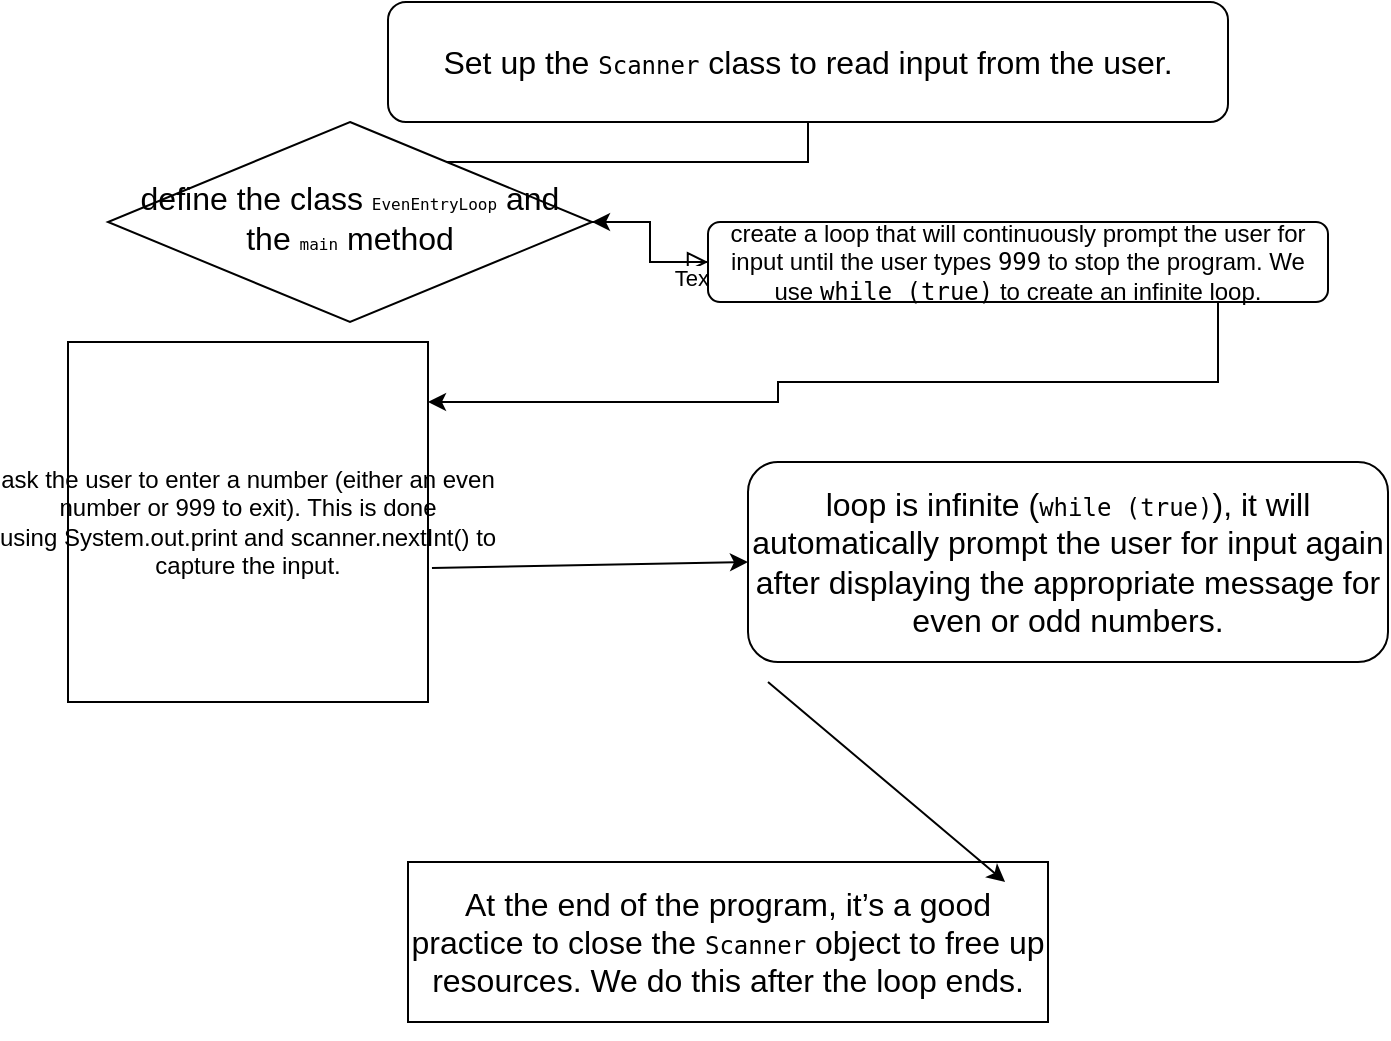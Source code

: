 <mxfile version="26.2.5">
  <diagram id="C5RBs43oDa-KdzZeNtuy" name="Page-1">
    <mxGraphModel dx="1201" dy="549" grid="1" gridSize="10" guides="1" tooltips="1" connect="1" arrows="1" fold="1" page="1" pageScale="1" pageWidth="413" pageHeight="583" math="0" shadow="0">
      <root>
        <mxCell id="WIyWlLk6GJQsqaUBKTNV-0" />
        <mxCell id="WIyWlLk6GJQsqaUBKTNV-1" parent="WIyWlLk6GJQsqaUBKTNV-0" />
        <mxCell id="WIyWlLk6GJQsqaUBKTNV-2" value="" style="rounded=0;html=1;jettySize=auto;orthogonalLoop=1;fontSize=11;endArrow=block;endFill=0;endSize=8;strokeWidth=1;shadow=0;labelBackgroundColor=none;edgeStyle=orthogonalEdgeStyle;" parent="WIyWlLk6GJQsqaUBKTNV-1" source="WIyWlLk6GJQsqaUBKTNV-3" target="WIyWlLk6GJQsqaUBKTNV-6" edge="1">
          <mxGeometry relative="1" as="geometry" />
        </mxCell>
        <mxCell id="WIyWlLk6GJQsqaUBKTNV-3" value="&lt;span style=&quot;text-align: start; font-size: medium;&quot;&gt;Set up the&amp;nbsp;&lt;/span&gt;&lt;code style=&quot;text-align: start;&quot; data-end=&quot;688&quot; data-start=&quot;679&quot;&gt;Scanner&lt;/code&gt;&lt;span style=&quot;text-align: start; font-size: medium;&quot;&gt;&amp;nbsp;class to read input from the user.&lt;/span&gt;" style="rounded=1;whiteSpace=wrap;html=1;fontSize=12;glass=0;strokeWidth=1;shadow=0;" parent="WIyWlLk6GJQsqaUBKTNV-1" vertex="1">
          <mxGeometry x="160" y="80" width="420" height="60" as="geometry" />
        </mxCell>
        <mxCell id="WIyWlLk6GJQsqaUBKTNV-5" value="" style="edgeStyle=orthogonalEdgeStyle;rounded=0;html=1;jettySize=auto;orthogonalLoop=1;fontSize=11;endArrow=block;endFill=0;endSize=8;strokeWidth=1;shadow=0;labelBackgroundColor=none;" parent="WIyWlLk6GJQsqaUBKTNV-1" source="WIyWlLk6GJQsqaUBKTNV-6" target="WIyWlLk6GJQsqaUBKTNV-7" edge="1">
          <mxGeometry y="10" relative="1" as="geometry">
            <mxPoint as="offset" />
          </mxGeometry>
        </mxCell>
        <mxCell id="Jvc2s1I79749-QsW6-P4-1" value="Text" style="edgeLabel;html=1;align=center;verticalAlign=middle;resizable=0;points=[];" vertex="1" connectable="0" parent="WIyWlLk6GJQsqaUBKTNV-5">
          <mxGeometry x="0.821" y="-8" relative="1" as="geometry">
            <mxPoint as="offset" />
          </mxGeometry>
        </mxCell>
        <mxCell id="WIyWlLk6GJQsqaUBKTNV-6" value="&lt;meta charset=&quot;utf-8&quot;&gt;&lt;span style=&quot;font-style: normal; font-variant-caps: normal; font-weight: 400; letter-spacing: normal; orphans: auto; text-align: start; text-indent: 0px; text-transform: none; white-space: normal; widows: auto; word-spacing: 0px; -webkit-text-stroke-width: 0px; text-decoration: none; caret-color: rgb(0, 0, 0); color: rgb(0, 0, 0); font-size: medium; float: none; display: inline !important;&quot;&gt;define the class&lt;span class=&quot;Apple-converted-space&quot;&gt;&amp;nbsp;&lt;/span&gt;&lt;/span&gt;&lt;code style=&quot;font-style: normal; font-variant-caps: normal; font-weight: 400; letter-spacing: normal; orphans: auto; text-align: start; text-indent: 0px; text-transform: none; white-space: normal; widows: auto; word-spacing: 0px; -webkit-text-stroke-width: 0px; text-decoration: none; caret-color: rgb(0, 0, 0); color: rgb(0, 0, 0);&quot; data-end=&quot;850&quot; data-start=&quot;835&quot;&gt;EvenEntryLoop&lt;/code&gt;&lt;span style=&quot;font-style: normal; font-variant-caps: normal; font-weight: 400; letter-spacing: normal; orphans: auto; text-align: start; text-indent: 0px; text-transform: none; white-space: normal; widows: auto; word-spacing: 0px; -webkit-text-stroke-width: 0px; text-decoration: none; caret-color: rgb(0, 0, 0); color: rgb(0, 0, 0); font-size: medium; float: none; display: inline !important;&quot;&gt;&lt;span class=&quot;Apple-converted-space&quot;&gt;&amp;nbsp;&lt;/span&gt;and the&lt;span class=&quot;Apple-converted-space&quot;&gt;&amp;nbsp;&lt;/span&gt;&lt;/span&gt;&lt;code style=&quot;font-style: normal; font-variant-caps: normal; font-weight: 400; letter-spacing: normal; orphans: auto; text-align: start; text-indent: 0px; text-transform: none; white-space: normal; widows: auto; word-spacing: 0px; -webkit-text-stroke-width: 0px; text-decoration: none; caret-color: rgb(0, 0, 0); color: rgb(0, 0, 0);&quot; data-end=&quot;865&quot; data-start=&quot;859&quot;&gt;main&lt;/code&gt;&lt;span style=&quot;font-style: normal; font-variant-caps: normal; font-weight: 400; letter-spacing: normal; orphans: auto; text-align: start; text-indent: 0px; text-transform: none; white-space: normal; widows: auto; word-spacing: 0px; -webkit-text-stroke-width: 0px; text-decoration: none; caret-color: rgb(0, 0, 0); color: rgb(0, 0, 0); font-size: medium; float: none; display: inline !important;&quot;&gt;&lt;span class=&quot;Apple-converted-space&quot;&gt;&amp;nbsp;&lt;/span&gt;method&lt;/span&gt;" style="rhombus;whiteSpace=wrap;html=1;shadow=0;fontFamily=Helvetica;fontSize=8;align=center;strokeWidth=1;spacing=6;spacingTop=-4;" parent="WIyWlLk6GJQsqaUBKTNV-1" vertex="1">
          <mxGeometry x="20" y="140" width="242" height="100" as="geometry" />
        </mxCell>
        <mxCell id="Jvc2s1I79749-QsW6-P4-0" value="" style="edgeStyle=orthogonalEdgeStyle;rounded=0;orthogonalLoop=1;jettySize=auto;html=1;" edge="1" parent="WIyWlLk6GJQsqaUBKTNV-1" source="WIyWlLk6GJQsqaUBKTNV-7" target="WIyWlLk6GJQsqaUBKTNV-6">
          <mxGeometry relative="1" as="geometry" />
        </mxCell>
        <mxCell id="Jvc2s1I79749-QsW6-P4-3" style="edgeStyle=orthogonalEdgeStyle;rounded=0;orthogonalLoop=1;jettySize=auto;html=1;exitX=1;exitY=1;exitDx=0;exitDy=0;entryX=1;entryY=0.5;entryDx=0;entryDy=0;" edge="1" parent="WIyWlLk6GJQsqaUBKTNV-1">
          <mxGeometry relative="1" as="geometry">
            <mxPoint x="180" y="280" as="targetPoint" />
            <mxPoint x="575" y="200" as="sourcePoint" />
            <Array as="points">
              <mxPoint x="575" y="270" />
              <mxPoint x="355" y="270" />
              <mxPoint x="355" y="280" />
            </Array>
          </mxGeometry>
        </mxCell>
        <mxCell id="WIyWlLk6GJQsqaUBKTNV-7" value="&lt;font&gt;&lt;span style=&quot;text-align: start;&quot;&gt;create a loop that will continuously prompt the user for input until the user types&amp;nbsp;&lt;/span&gt;&lt;code style=&quot;text-align: start;&quot; data-end=&quot;1331&quot; data-start=&quot;1326&quot;&gt;999&lt;/code&gt;&lt;span style=&quot;text-align: start;&quot;&gt;&amp;nbsp;to stop the program. We use&amp;nbsp;&lt;/span&gt;&lt;code style=&quot;text-align: start;&quot; data-end=&quot;1374&quot; data-start=&quot;1360&quot;&gt;while (true)&lt;/code&gt;&lt;span style=&quot;text-align: start;&quot;&gt;&amp;nbsp;to create an infinite loop.&lt;/span&gt;&lt;/font&gt;" style="rounded=1;whiteSpace=wrap;html=1;fontSize=12;glass=0;strokeWidth=1;shadow=0;" parent="WIyWlLk6GJQsqaUBKTNV-1" vertex="1">
          <mxGeometry x="320" y="190" width="310" height="40" as="geometry" />
        </mxCell>
        <mxCell id="WIyWlLk6GJQsqaUBKTNV-11" value="&lt;span style=&quot;text-align: start; font-size: medium;&quot;&gt;At the end of the program, it’s a good practice to close the&amp;nbsp;&lt;/span&gt;&lt;code style=&quot;text-align: start;&quot; data-end=&quot;3516&quot; data-start=&quot;3507&quot;&gt;Scanner&lt;/code&gt;&lt;span style=&quot;text-align: start; font-size: medium;&quot;&gt;&amp;nbsp;object to free up resources. We do this after the loop ends.&lt;/span&gt;" style="rounded=1;whiteSpace=wrap;html=1;fontSize=12;glass=0;strokeWidth=1;shadow=0;arcSize=0;" parent="WIyWlLk6GJQsqaUBKTNV-1" vertex="1">
          <mxGeometry x="170" y="510" width="320" height="80" as="geometry" />
        </mxCell>
        <mxCell id="WIyWlLk6GJQsqaUBKTNV-12" value="&lt;span style=&quot;text-align: start; font-size: medium;&quot;&gt;loop is infinite (&lt;/span&gt;&lt;code style=&quot;text-align: start;&quot; data-end=&quot;3287&quot; data-start=&quot;3273&quot;&gt;while (true)&lt;/code&gt;&lt;span style=&quot;text-align: start; font-size: medium;&quot;&gt;), it will automatically prompt the user for input again after displaying the appropriate message for even or odd numbers.&lt;/span&gt;" style="rounded=1;whiteSpace=wrap;html=1;fontSize=12;glass=0;strokeWidth=1;shadow=0;" parent="WIyWlLk6GJQsqaUBKTNV-1" vertex="1">
          <mxGeometry x="340" y="310" width="320" height="100" as="geometry" />
        </mxCell>
        <UserObject label="ask the user to enter a number (either an even number or 999 to exit). This is done using System.out.print and scanner.nextInt() to capture the input." link="&lt;meta charset=&quot;utf-8&quot;&gt;&lt;span style=&quot;font-style: normal; font-variant-caps: normal; font-weight: 400; letter-spacing: normal; orphans: auto; text-align: start; text-indent: 0px; text-transform: none; white-space: normal; widows: auto; word-spacing: 0px; -webkit-text-stroke-width: 0px; text-decoration: none; caret-color: rgb(0, 0, 0); color: rgb(0, 0, 0); font-size: medium; float: none; display: inline !important;&quot;&gt;ask the user to enter a number (either an even number or&lt;span class=&quot;Apple-converted-space&quot;&gt;&amp;nbsp;&lt;/span&gt;&lt;/span&gt;&lt;code style=&quot;font-style: normal; font-variant-caps: normal; font-weight: 400; letter-spacing: normal; orphans: auto; text-align: start; text-indent: 0px; text-transform: none; white-space: normal; widows: auto; word-spacing: 0px; -webkit-text-stroke-width: 0px; text-decoration: none; caret-color: rgb(0, 0, 0); color: rgb(0, 0, 0);&quot; data-end=&quot;1663&quot; data-start=&quot;1658&quot;&gt;999&lt;/code&gt;&lt;span style=&quot;font-style: normal; font-variant-caps: normal; font-weight: 400; letter-spacing: normal; orphans: auto; text-align: start; text-indent: 0px; text-transform: none; white-space: normal; widows: auto; word-spacing: 0px; -webkit-text-stroke-width: 0px; text-decoration: none; caret-color: rgb(0, 0, 0); color: rgb(0, 0, 0); font-size: medium; float: none; display: inline !important;&quot;&gt;&lt;span class=&quot;Apple-converted-space&quot;&gt;&amp;nbsp;&lt;/span&gt;to exit). This is done using&lt;span class=&quot;Apple-converted-space&quot;&gt;&amp;nbsp;&lt;/span&gt;&lt;/span&gt;&lt;code style=&quot;font-style: normal; font-variant-caps: normal; font-weight: 400; letter-spacing: normal; orphans: auto; text-align: start; text-indent: 0px; text-transform: none; white-space: normal; widows: auto; word-spacing: 0px; -webkit-text-stroke-width: 0px; text-decoration: none; caret-color: rgb(0, 0, 0); color: rgb(0, 0, 0);&quot; data-end=&quot;1711&quot; data-start=&quot;1693&quot;&gt;System.out.print&lt;/code&gt;&lt;span style=&quot;font-style: normal; font-variant-caps: normal; font-weight: 400; letter-spacing: normal; orphans: auto; text-align: start; text-indent: 0px; text-transform: none; white-space: normal; widows: auto; word-spacing: 0px; -webkit-text-stroke-width: 0px; text-decoration: none; caret-color: rgb(0, 0, 0); color: rgb(0, 0, 0); font-size: medium; float: none; display: inline !important;&quot;&gt;&lt;span class=&quot;Apple-converted-space&quot;&gt;&amp;nbsp;&lt;/span&gt;and&lt;span class=&quot;Apple-converted-space&quot;&gt;&amp;nbsp;&lt;/span&gt;&lt;/span&gt;&lt;code style=&quot;font-style: normal; font-variant-caps: normal; font-weight: 400; letter-spacing: normal; orphans: auto; text-align: start; text-indent: 0px; text-transform: none; white-space: normal; widows: auto; word-spacing: 0px; -webkit-text-stroke-width: 0px; text-decoration: none; caret-color: rgb(0, 0, 0); color: rgb(0, 0, 0);&quot; data-end=&quot;1735&quot; data-start=&quot;1716&quot;&gt;scanner.nextInt()&lt;/code&gt;&lt;span style=&quot;font-style: normal; font-variant-caps: normal; font-weight: 400; letter-spacing: normal; orphans: auto; text-align: start; text-indent: 0px; text-transform: none; white-space: normal; widows: auto; word-spacing: 0px; -webkit-text-stroke-width: 0px; text-decoration: none; caret-color: rgb(0, 0, 0); color: rgb(0, 0, 0); font-size: medium; float: none; display: inline !important;&quot;&gt;&lt;span class=&quot;Apple-converted-space&quot;&gt;&amp;nbsp;&lt;/span&gt;to capture the input.&lt;/span&gt;" id="Jvc2s1I79749-QsW6-P4-5">
          <mxCell style="html=1;aspect=fixed;whiteSpace=wrap;" vertex="1" parent="WIyWlLk6GJQsqaUBKTNV-1">
            <mxGeometry y="250" width="180" height="180" as="geometry" />
          </mxCell>
        </UserObject>
        <mxCell id="Jvc2s1I79749-QsW6-P4-10" style="edgeStyle=orthogonalEdgeStyle;rounded=0;orthogonalLoop=1;jettySize=auto;html=1;exitX=0.5;exitY=1;exitDx=0;exitDy=0;" edge="1" parent="WIyWlLk6GJQsqaUBKTNV-1" source="WIyWlLk6GJQsqaUBKTNV-11" target="WIyWlLk6GJQsqaUBKTNV-11">
          <mxGeometry relative="1" as="geometry" />
        </mxCell>
        <mxCell id="Jvc2s1I79749-QsW6-P4-11" value="" style="endArrow=classic;html=1;rounded=0;exitX=1.011;exitY=0.628;exitDx=0;exitDy=0;exitPerimeter=0;entryX=0;entryY=0.5;entryDx=0;entryDy=0;" edge="1" parent="WIyWlLk6GJQsqaUBKTNV-1" source="Jvc2s1I79749-QsW6-P4-5" target="WIyWlLk6GJQsqaUBKTNV-12">
          <mxGeometry width="50" height="50" relative="1" as="geometry">
            <mxPoint x="350" y="420" as="sourcePoint" />
            <mxPoint x="400" y="370" as="targetPoint" />
          </mxGeometry>
        </mxCell>
        <mxCell id="Jvc2s1I79749-QsW6-P4-13" value="" style="endArrow=classic;html=1;rounded=0;entryX=0.933;entryY=0.125;entryDx=0;entryDy=0;entryPerimeter=0;" edge="1" parent="WIyWlLk6GJQsqaUBKTNV-1" target="WIyWlLk6GJQsqaUBKTNV-11">
          <mxGeometry width="50" height="50" relative="1" as="geometry">
            <mxPoint x="350" y="420" as="sourcePoint" />
            <mxPoint x="400" y="370" as="targetPoint" />
          </mxGeometry>
        </mxCell>
      </root>
    </mxGraphModel>
  </diagram>
</mxfile>
